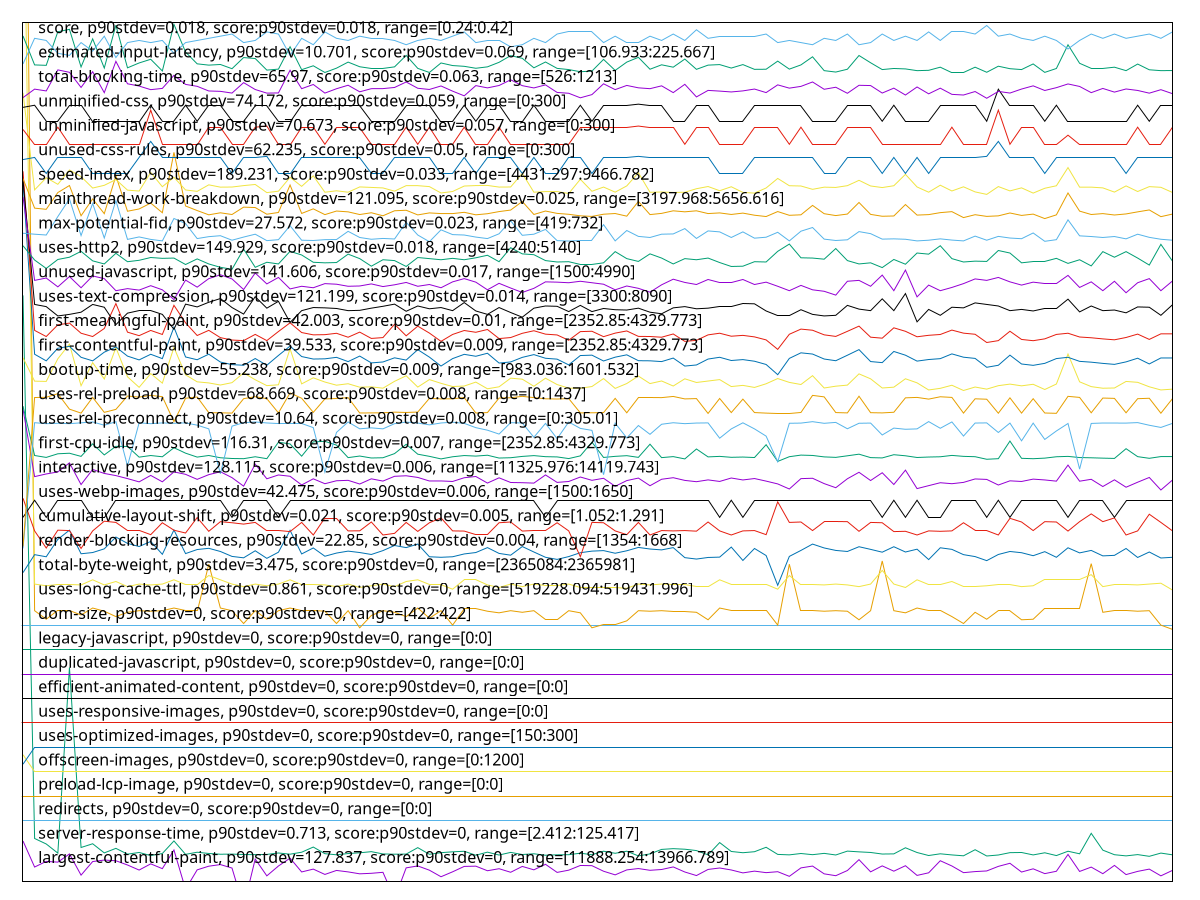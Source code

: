 reset

$largestContentfulPaintP90Stdev127837ScoreP90Stdev0Range1188825413966789 <<EOF
0 1.6597605910461617
1 0.5923844834145306
2 0.8233848081651622
3 0.793697403850615
4 1.1293375801438152
5 0.2609439823706836
6 0.8170469747158471
7 0.8788145460450032
8 0.8495869886337353
9 0.6761571579679959
10 0.46897924101138244
11 0.722374369751801
12 0.526362678728848
13 1.2901203219670663
14 -0.319943329157951
15 0.47735131245651274
16 0.6270392734864352
17 0.693342961725822
18 0.5506540264439899
19 -1.0402610280677216
20 0.9199604518673183
21 0.23126177406634696
22 0.6354139429366832
23 0.95578824124334
24 0.3914287886801304
25 0.5078843674321512
26 0.2898792642078405
27 0.4533587353282371
28 0.3934422426351283
29 0.3148201131987918
30 0.3359613797262888
31 0.37639283414522495
32 -0.7052904875898722
33 0.559032592901886
34 0.6373169816747932
35 0.46349095523081374
36 0.19511702806774167
37 0.3972743001623904
38 0.6182943883089749
39 0.6281590136859379
40 0.440758410577601
41 0.5239919990721482
42 0.3782114377174821
43 0.6177280231964808
44 0.4781372090002378
45 0.7040662277893865
46 0.3731128527023948
47 0.46436778195313977
48 0.6569682922755824
49 0.6483390183252205
50 0.42098109672930306
51 0.27212839434006497
52 0.4754359331941629
53 0.5314287886801203
54 0.45886131013686793
55 0.4915169352818509
56 0.5969024142890298
57 0.38948028485270925
58 0.2435048731152918
59 0.49417729250755116
60 0.5535443071213244
61 0.4723306675945409
62 0.3527185126420811
63 0.42490538343772144
64 0.36291568267223795
65 0.4014350053352018
66 0.21132208489910553
67 0.5577387863604777
68 0.6324587121317684
69 0.3135211106471907
70 0.23791916214335984
71 0.44962410299235245
72 0.895117028067741
73 0.3955206467177099
74 0.6403176775690191
75 0.42328682625841196
76 0.6464229895615965
77 0.2496842282533116
78 0.35619334446765905
79 0.8509327552772064
80 0.6360751352354512
81 0.3623636065878024
82 0.40610751751334107
83 0.4323148939921211
84 0.6196960120621782
85 0.7462188605891917
86 0.3878331496172578
87 0.5193805400139269
88 0.32287003201114217
89 0.4192118552540052
90 1.1083664829505935
91 0.411795849686861
92 0.5901086309440942
93 0.32038633913246173
94 0.659575390396661
95 0.28357910183252955
96 0.41438865877987396
97 0.507936327534221
98 0.23174890002320936
99 0.4559138733472565
EOF

$serverResponseTimeP90Stdev0713ScoreP90Stdev0Range2412125417 <<EOF
0 24.011192954363484
1 1.7621403789698424
2 1.5374005871363758
3 1.1622738190552442
4 8.768305310915396
5 1.3933653589538295
6 1.546367760875367
7 1.1716146250333601
8 1.3578702962369895
9 1.1200533760341607
10 1.18936215639178
11 1.06195356285028
12 1.1469548972511343
13 1.6623805711235653
14 1.1116466506538565
15 1.1990765946090205
16 1.1480757939685082
17 1.116690685882039
18 1.1236028823058446
19 1.1047344542300508
20 1.0995036028823058
21 1.1099653055777956
22 1.1684387510008007
23 1.1189324793167867
24 1.1998238590872699
25 1.4114865225513744
26 1.139669068588204
27 1.094272751534561
28 1.1450867360555113
29 1.1755377635441686
30 1.2226154256738724
31 1.129020549773152
32 1.1181852148385376
33 1.1230424339471576
34 1.3873872431278356
35 1.1142620763277287
36 1.1805817987723513
37 1.2160768614891913
38 1.2384947958366692
39 1.0763384040565787
40 1.2026261008807047
41 1.0839978649586337
42 1.192351214304777
43 1.1056685348278625
44 1.1355591139578327
45 1.075964771817454
46 1.0935254870563118
47 1.097822257806245
48 1.1602188417400587
49 1.0976354416866827
50 1.2412970376301042
51 1.1559220709901254
52 1.2420443021083534
53 1.048129170002669
54 1.1310755270883373
55 1.3149025887376569
56 1.3455404323458766
57 1.322562049639712
58 1.2670776621297037
59 1.0918441419802507
60 1.5945663197224447
61 1.2299012543368026
62 1.1792740859354152
63 1.2200000000000002
64 1.4023325326928209
65 1.1103389378169202
66 1.091283693621564
67 1.1469548972511343
68 1.0987563384040566
69 1.1523725647184415
70 1.0864264745129437
71 1.2450333600213503
72 1.2147691486522552
73 1.1895489725113424
74 1.1252842273819055
75 1.1318227915665866
76 1.381782759540966
77 1.187493995196157
78 1.0645689885241527
79 1.1348118494795836
80 1.0886682679476916
81 1.0527995729917268
82 1.3021990926074194
83 1.0451401120896717
84 1.0854923939151322
85 1.1817026954897252
86 1.1884280757939685
87 1.0888550840672537
88 1.1766586602615425
89 1.0621403789698425
90 1.2396156925540434
91 1.134998665599146
92 1.9734294101948222
93 1.2846383773685615
94 1.0976354416866827
95 1.0496236989591674
96 1.1023058446757408
97 1.0318761676007473
98 1.1641419802508672
99 1.0927782225780627
EOF

$redirectsP90Stdev0ScoreP90Stdev0Range00 <<EOF
0 2.5
1 2.5
2 2.5
3 2.5
4 2.5
5 2.5
6 2.5
7 2.5
8 2.5
9 2.5
10 2.5
11 2.5
12 2.5
13 2.5
14 2.5
15 2.5
16 2.5
17 2.5
18 2.5
19 2.5
20 2.5
21 2.5
22 2.5
23 2.5
24 2.5
25 2.5
26 2.5
27 2.5
28 2.5
29 2.5
30 2.5
31 2.5
32 2.5
33 2.5
34 2.5
35 2.5
36 2.5
37 2.5
38 2.5
39 2.5
40 2.5
41 2.5
42 2.5
43 2.5
44 2.5
45 2.5
46 2.5
47 2.5
48 2.5
49 2.5
50 2.5
51 2.5
52 2.5
53 2.5
54 2.5
55 2.5
56 2.5
57 2.5
58 2.5
59 2.5
60 2.5
61 2.5
62 2.5
63 2.5
64 2.5
65 2.5
66 2.5
67 2.5
68 2.5
69 2.5
70 2.5
71 2.5
72 2.5
73 2.5
74 2.5
75 2.5
76 2.5
77 2.5
78 2.5
79 2.5
80 2.5
81 2.5
82 2.5
83 2.5
84 2.5
85 2.5
86 2.5
87 2.5
88 2.5
89 2.5
90 2.5
91 2.5
92 2.5
93 2.5
94 2.5
95 2.5
96 2.5
97 2.5
98 2.5
99 2.5
EOF

$preloadLcpImageP90Stdev0ScoreP90Stdev0Range00 <<EOF
0 3.5
1 3.5
2 3.5
3 3.5
4 3.5
5 3.5
6 3.5
7 3.5
8 3.5
9 3.5
10 3.5
11 3.5
12 3.5
13 3.5
14 3.5
15 3.5
16 3.5
17 3.5
18 3.5
19 3.5
20 3.5
21 3.5
22 3.5
23 3.5
24 3.5
25 3.5
26 3.5
27 3.5
28 3.5
29 3.5
30 3.5
31 3.5
32 3.5
33 3.5
34 3.5
35 3.5
36 3.5
37 3.5
38 3.5
39 3.5
40 3.5
41 3.5
42 3.5
43 3.5
44 3.5
45 3.5
46 3.5
47 3.5
48 3.5
49 3.5
50 3.5
51 3.5
52 3.5
53 3.5
54 3.5
55 3.5
56 3.5
57 3.5
58 3.5
59 3.5
60 3.5
61 3.5
62 3.5
63 3.5
64 3.5
65 3.5
66 3.5
67 3.5
68 3.5
69 3.5
70 3.5
71 3.5
72 3.5
73 3.5
74 3.5
75 3.5
76 3.5
77 3.5
78 3.5
79 3.5
80 3.5
81 3.5
82 3.5
83 3.5
84 3.5
85 3.5
86 3.5
87 3.5
88 3.5
89 3.5
90 3.5
91 3.5
92 3.5
93 3.5
94 3.5
95 3.5
96 3.5
97 3.5
98 3.5
99 3.5
EOF

$offscreenImagesP90Stdev0ScoreP90Stdev0Range01200 <<EOF
0 5.1930000000000005
1 4.493
2 4.493
3 4.493
4 4.493
5 4.493
6 4.493
7 4.493
8 4.493
9 4.493
10 4.493
11 4.493
12 4.493
13 4.493
14 4.493
15 4.493
16 4.493
17 4.493
18 4.493
19 4.493
20 4.493
21 4.493
22 4.493
23 4.493
24 4.493
25 4.493
26 4.493
27 4.493
28 4.493
29 4.493
30 4.493
31 4.493
32 4.493
33 4.493
34 4.493
35 4.493
36 4.493
37 4.493
38 4.493
39 4.493
40 4.493
41 4.493
42 4.493
43 4.493
44 4.493
45 4.493
46 4.493
47 4.493
48 4.493
49 4.493
50 4.493
51 4.493
52 4.493
53 4.493
54 4.493
55 4.493
56 4.493
57 4.493
58 4.493
59 4.493
60 4.493
61 4.493
62 4.493
63 4.493
64 4.493
65 4.493
66 4.493
67 4.493
68 4.493
69 4.493
70 4.493
71 4.493
72 4.493
73 4.493
74 4.493
75 4.493
76 4.493
77 4.493
78 4.493
79 4.493
80 4.493
81 4.493
82 4.493
83 4.493
84 4.493
85 4.493
86 4.493
87 4.493
88 4.493
89 4.493
90 4.493
91 4.493
92 4.493
93 4.493
94 4.493
95 4.493
96 4.493
97 4.493
98 4.493
99 4.493
EOF

$usesOptimizedImagesP90Stdev0ScoreP90Stdev0Range150300 <<EOF
0 4.807
1 5.507000000000001
2 5.507000000000001
3 5.507000000000001
4 5.507000000000001
5 5.507000000000001
6 5.507000000000001
7 5.507000000000001
8 5.507000000000001
9 5.507000000000001
10 5.507000000000001
11 5.507000000000001
12 5.507000000000001
13 5.507000000000001
14 5.507000000000001
15 5.507000000000001
16 5.507000000000001
17 5.507000000000001
18 5.507000000000001
19 5.507000000000001
20 5.507000000000001
21 5.507000000000001
22 5.507000000000001
23 5.507000000000001
24 5.507000000000001
25 5.507000000000001
26 5.507000000000001
27 5.507000000000001
28 5.507000000000001
29 5.507000000000001
30 5.507000000000001
31 5.507000000000001
32 5.507000000000001
33 5.507000000000001
34 5.507000000000001
35 5.507000000000001
36 5.507000000000001
37 5.507000000000001
38 5.507000000000001
39 5.507000000000001
40 5.507000000000001
41 5.507000000000001
42 5.507000000000001
43 5.507000000000001
44 5.507000000000001
45 5.507000000000001
46 5.507000000000001
47 5.507000000000001
48 5.507000000000001
49 5.507000000000001
50 5.507000000000001
51 5.507000000000001
52 5.507000000000001
53 5.507000000000001
54 5.507000000000001
55 5.507000000000001
56 5.507000000000001
57 5.507000000000001
58 5.507000000000001
59 5.507000000000001
60 5.507000000000001
61 5.507000000000001
62 5.507000000000001
63 5.507000000000001
64 5.507000000000001
65 5.507000000000001
66 5.507000000000001
67 5.507000000000001
68 5.507000000000001
69 5.507000000000001
70 5.507000000000001
71 5.507000000000001
72 5.507000000000001
73 5.507000000000001
74 5.507000000000001
75 5.507000000000001
76 5.507000000000001
77 5.507000000000001
78 5.507000000000001
79 5.507000000000001
80 5.507000000000001
81 5.507000000000001
82 5.507000000000001
83 5.507000000000001
84 5.507000000000001
85 5.507000000000001
86 5.507000000000001
87 5.507000000000001
88 5.507000000000001
89 5.507000000000001
90 5.507000000000001
91 5.507000000000001
92 5.507000000000001
93 5.507000000000001
94 5.507000000000001
95 5.507000000000001
96 5.507000000000001
97 5.507000000000001
98 5.507000000000001
99 5.507000000000001
EOF

$usesResponsiveImagesP90Stdev0ScoreP90Stdev0Range00 <<EOF
0 6.5
1 6.5
2 6.5
3 6.5
4 6.5
5 6.5
6 6.5
7 6.5
8 6.5
9 6.5
10 6.5
11 6.5
12 6.5
13 6.5
14 6.5
15 6.5
16 6.5
17 6.5
18 6.5
19 6.5
20 6.5
21 6.5
22 6.5
23 6.5
24 6.5
25 6.5
26 6.5
27 6.5
28 6.5
29 6.5
30 6.5
31 6.5
32 6.5
33 6.5
34 6.5
35 6.5
36 6.5
37 6.5
38 6.5
39 6.5
40 6.5
41 6.5
42 6.5
43 6.5
44 6.5
45 6.5
46 6.5
47 6.5
48 6.5
49 6.5
50 6.5
51 6.5
52 6.5
53 6.5
54 6.5
55 6.5
56 6.5
57 6.5
58 6.5
59 6.5
60 6.5
61 6.5
62 6.5
63 6.5
64 6.5
65 6.5
66 6.5
67 6.5
68 6.5
69 6.5
70 6.5
71 6.5
72 6.5
73 6.5
74 6.5
75 6.5
76 6.5
77 6.5
78 6.5
79 6.5
80 6.5
81 6.5
82 6.5
83 6.5
84 6.5
85 6.5
86 6.5
87 6.5
88 6.5
89 6.5
90 6.5
91 6.5
92 6.5
93 6.5
94 6.5
95 6.5
96 6.5
97 6.5
98 6.5
99 6.5
EOF

$efficientAnimatedContentP90Stdev0ScoreP90Stdev0Range00 <<EOF
0 7.5
1 7.5
2 7.5
3 7.5
4 7.5
5 7.5
6 7.5
7 7.5
8 7.5
9 7.5
10 7.5
11 7.5
12 7.5
13 7.5
14 7.5
15 7.5
16 7.5
17 7.5
18 7.5
19 7.5
20 7.5
21 7.5
22 7.5
23 7.5
24 7.5
25 7.5
26 7.5
27 7.5
28 7.5
29 7.5
30 7.5
31 7.5
32 7.5
33 7.5
34 7.5
35 7.5
36 7.5
37 7.5
38 7.5
39 7.5
40 7.5
41 7.5
42 7.5
43 7.5
44 7.5
45 7.5
46 7.5
47 7.5
48 7.5
49 7.5
50 7.5
51 7.5
52 7.5
53 7.5
54 7.5
55 7.5
56 7.5
57 7.5
58 7.5
59 7.5
60 7.5
61 7.5
62 7.5
63 7.5
64 7.5
65 7.5
66 7.5
67 7.5
68 7.5
69 7.5
70 7.5
71 7.5
72 7.5
73 7.5
74 7.5
75 7.5
76 7.5
77 7.5
78 7.5
79 7.5
80 7.5
81 7.5
82 7.5
83 7.5
84 7.5
85 7.5
86 7.5
87 7.5
88 7.5
89 7.5
90 7.5
91 7.5
92 7.5
93 7.5
94 7.5
95 7.5
96 7.5
97 7.5
98 7.5
99 7.5
EOF

$duplicatedJavascriptP90Stdev0ScoreP90Stdev0Range00 <<EOF
0 8.5
1 8.5
2 8.5
3 8.5
4 8.5
5 8.5
6 8.5
7 8.5
8 8.5
9 8.5
10 8.5
11 8.5
12 8.5
13 8.5
14 8.5
15 8.5
16 8.5
17 8.5
18 8.5
19 8.5
20 8.5
21 8.5
22 8.5
23 8.5
24 8.5
25 8.5
26 8.5
27 8.5
28 8.5
29 8.5
30 8.5
31 8.5
32 8.5
33 8.5
34 8.5
35 8.5
36 8.5
37 8.5
38 8.5
39 8.5
40 8.5
41 8.5
42 8.5
43 8.5
44 8.5
45 8.5
46 8.5
47 8.5
48 8.5
49 8.5
50 8.5
51 8.5
52 8.5
53 8.5
54 8.5
55 8.5
56 8.5
57 8.5
58 8.5
59 8.5
60 8.5
61 8.5
62 8.5
63 8.5
64 8.5
65 8.5
66 8.5
67 8.5
68 8.5
69 8.5
70 8.5
71 8.5
72 8.5
73 8.5
74 8.5
75 8.5
76 8.5
77 8.5
78 8.5
79 8.5
80 8.5
81 8.5
82 8.5
83 8.5
84 8.5
85 8.5
86 8.5
87 8.5
88 8.5
89 8.5
90 8.5
91 8.5
92 8.5
93 8.5
94 8.5
95 8.5
96 8.5
97 8.5
98 8.5
99 8.5
EOF

$legacyJavascriptP90Stdev0ScoreP90Stdev0Range00 <<EOF
0 9.5
1 9.5
2 9.5
3 9.5
4 9.5
5 9.5
6 9.5
7 9.5
8 9.5
9 9.5
10 9.5
11 9.5
12 9.5
13 9.5
14 9.5
15 9.5
16 9.5
17 9.5
18 9.5
19 9.5
20 9.5
21 9.5
22 9.5
23 9.5
24 9.5
25 9.5
26 9.5
27 9.5
28 9.5
29 9.5
30 9.5
31 9.5
32 9.5
33 9.5
34 9.5
35 9.5
36 9.5
37 9.5
38 9.5
39 9.5
40 9.5
41 9.5
42 9.5
43 9.5
44 9.5
45 9.5
46 9.5
47 9.5
48 9.5
49 9.5
50 9.5
51 9.5
52 9.5
53 9.5
54 9.5
55 9.5
56 9.5
57 9.5
58 9.5
59 9.5
60 9.5
61 9.5
62 9.5
63 9.5
64 9.5
65 9.5
66 9.5
67 9.5
68 9.5
69 9.5
70 9.5
71 9.5
72 9.5
73 9.5
74 9.5
75 9.5
76 9.5
77 9.5
78 9.5
79 9.5
80 9.5
81 9.5
82 9.5
83 9.5
84 9.5
85 9.5
86 9.5
87 9.5
88 9.5
89 9.5
90 9.5
91 9.5
92 9.5
93 9.5
94 9.5
95 9.5
96 9.5
97 9.5
98 9.5
99 9.5
EOF

$domSizeP90Stdev0ScoreP90Stdev0Range422422 <<EOF
0 10.5
1 10.5
2 10.5
3 10.5
4 10.5
5 10.5
6 10.5
7 10.5
8 10.5
9 10.5
10 10.5
11 10.5
12 10.5
13 10.5
14 10.5
15 10.5
16 10.5
17 10.5
18 10.5
19 10.5
20 10.5
21 10.5
22 10.5
23 10.5
24 10.5
25 10.5
26 10.5
27 10.5
28 10.5
29 10.5
30 10.5
31 10.5
32 10.5
33 10.5
34 10.5
35 10.5
36 10.5
37 10.5
38 10.5
39 10.5
40 10.5
41 10.5
42 10.5
43 10.5
44 10.5
45 10.5
46 10.5
47 10.5
48 10.5
49 10.5
50 10.5
51 10.5
52 10.5
53 10.5
54 10.5
55 10.5
56 10.5
57 10.5
58 10.5
59 10.5
60 10.5
61 10.5
62 10.5
63 10.5
64 10.5
65 10.5
66 10.5
67 10.5
68 10.5
69 10.5
70 10.5
71 10.5
72 10.5
73 10.5
74 10.5
75 10.5
76 10.5
77 10.5
78 10.5
79 10.5
80 10.5
81 10.5
82 10.5
83 10.5
84 10.5
85 10.5
86 10.5
87 10.5
88 10.5
89 10.5
90 10.5
91 10.5
92 10.5
93 10.5
94 10.5
95 10.5
96 10.5
97 10.5
98 10.5
99 10.5
EOF

$usesLongCacheTtlP90Stdev0861ScoreP90Stdev0Range519228094519431996 <<EOF
0 54.96327809448121
1 11.094606082173414
2 10.744361497956561
3 11.094606082173414
4 11.094606082173414
5 10.919483790072263
6 11.203751784472843
7 11.072776941713528
8 10.85350720025599
9 11.029118660793756
10 11.094606082173414
11 11.072776941713528
12 11.094606082173414
13 11.203751784472843
14 11.094606082173414
15 11.094606082173414
16 12.999122154826182
17 11.203751784472843
18 11.094606082173414
19 10.56923920585541
20 11.094606082173414
21 10.744361497956561
22 11.094606082173414
23 11.203751784472843
24 11.094606082173414
25 11.094606082173414
26 11.072776941713528
27 10.56923920585541
28 11.094606082173414
29 10.39411691375426
30 10.897654649597825
31 11.094606082173414
32 11.029118660793756
33 10.85350720025599
34 11.203751784472843
35 10.788019778876333
36 11.094606082173414
37 10.503751784475753
38 11.203751784472843
39 11.203751784472843
40 11.072776941713528
41 11.00728952033387
42 11.094606082173414
43 11.029118660793756
44 11.094606082173414
45 10.744361497956561
46 10.744361497956561
47 11.094606082173414
48 11.00728952033387
49 10.39411691375426
50 10.547410065410077
51 10.547410065410077
52 10.678874076576903
53 11.094606082173414
54 11.072776941713528
55 11.094606082173414
56 11.072776941713528
57 11.072776941713528
58 11.029118660793756
59 10.722532357496675
60 11.203751784472843
61 11.094606082173414
62 11.094606082173414
63 11.094606082173414
64 11.094606082173414
65 10.503751784475753
66 12.999122154826182
67 11.094606082173414
68 11.094606082173414
69 11.072776941713528
70 11.094606082173414
71 11.072776941713528
72 10.722532357496675
73 11.094606082173414
74 13.130096997600049
75 11.094606082173414
76 11.00728952033387
77 11.203751784472843
78 11.094606082173414
79 11.094606082173414
80 10.85350720025599
81 10.56923920585541
82 11.029118660793756
83 10.744361497956561
84 11.094606082173414
85 11.094606082173414
86 10.722532357496675
87 10.744361497956561
88 11.203751784472843
89 11.203751784472843
90 11.203751784472843
91 11.203751784472843
92 13.02095129530062
93 11.029118660793756
94 11.094606082173414
95 11.094606082173414
96 11.072776941713528
97 11.094606082173414
98 10.503262616068241
99 10.328629492374603
EOF

$totalByteWeightP90Stdev3475ScoreP90Stdev0Range23650842365981 <<EOF
0 43.33534999999392
1 12.185349999999744
2 12.115349999992759
3 12.185349999999744
4 12.185349999999744
5 12.150349999996251
6 12.360349999988102
7 12.150349999996251
8 12.29034999999567
9 12.080349999989267
10 12.185349999999744
11 12.150349999996251
12 12.185349999999744
13 12.360349999988102
14 12.185349999999744
15 12.185349999999744
16 12.535349999991013
17 12.360349999988102
18 12.185349999999744
19 12.080349999989267
20 12.185349999999744
21 12.115349999992759
22 12.185349999999744
23 12.360349999988102
24 12.185349999999744
25 12.185349999999744
26 12.150349999996251
27 12.080349999989267
28 12.185349999999744
29 12.045350000000326
30 12.115349999992759
31 12.185349999999744
32 12.080349999989267
33 12.29034999999567
34 12.360349999988102
35 12.185349999999744
36 12.185349999999744
37 11.975349999993341
38 12.360349999988102
39 12.360349999988102
40 12.150349999996251
41 12.045350000000326
42 12.185349999999744
43 12.080349999989267
44 12.185349999999744
45 12.115349999992759
46 12.115349999992759
47 12.185349999999744
48 12.045350000000326
49 12.045350000000326
50 12.045350000000326
51 12.045350000000326
52 12.010349999996834
53 12.185349999999744
54 12.150349999996251
55 12.185349999999744
56 12.150349999996251
57 12.150349999996251
58 12.080349999989267
59 12.080349999989267
60 12.360349999988102
61 12.185349999999744
62 12.185349999999744
63 12.185349999999744
64 12.185349999999744
65 11.975349999993341
66 12.535349999991013
67 12.185349999999744
68 12.185349999999744
69 12.150349999996251
70 12.185349999999744
71 12.150349999996251
72 12.080349999989267
73 12.185349999999744
74 12.745349999997416
75 12.185349999999744
76 12.045350000000326
77 12.360349999988102
78 12.185349999999744
79 12.185349999999744
80 12.29034999999567
81 12.080349999989267
82 12.080349999989267
83 12.115349999992759
84 12.185349999999744
85 12.185349999999744
86 12.080349999989267
87 12.115349999992759
88 12.360349999988102
89 12.360349999988102
90 12.360349999988102
91 12.360349999988102
92 12.570349999994505
93 12.080349999989267
94 12.185349999999744
95 12.185349999999744
96 12.150349999996251
97 12.185349999999744
98 12.220349999988684
99 11.940349999989849
EOF

$renderBlockingResourcesP90Stdev2285ScoreP90Stdev0004Range13541668 <<EOF
0 12.654371134020618
1 13.390453608247423
2 13.303855670103092
3 14.018288659793814
4 14.393546391752578
5 13.426536082474227
6 13.477051546391753
7 13.62859793814433
8 14.112103092783505
9 13.852309278350516
10 13.72241237113402
11 13.931690721649485
12 13.404886597938145
13 14.400762886597938
14 13.433752577319588
15 13.599731958762886
16 13.650247422680412
17 13.520350515463917
18 13.318288659793813
19 13.260556701030927
20 13.54921649484536
21 13.238907216494844
22 13.491484536082474
23 14.386329896907217
24 13.419319587628866
25 13.664680412371133
26 13.325505154639176
27 13.45540206185567
28 13.534783505154639
29 13.477051546391753
30 13.397670103092784
31 13.556432989690721
32 13.765711340206185
33 13.679113402061855
34 13.823443298969071
35 13.303855670103092
36 13.28220618556701
37 13.303855670103092
38 13.419319587628866
39 13.477051546391753
40 13.679113402061855
41 13.440969072164949
42 13.36880412371134
43 13.72241237113402
44 13.498701030927835
45 13.28220618556701
46 13.19560824742268
47 13.311072164948452
48 13.469835051546392
49 13.534783505154639
50 13.556432989690721
51 13.44818556701031
52 13.54921649484536
53 13.686329896907216
54 13.621381443298969
55 13.585298969072165
56 13.679113402061855
57 13.267773195876288
58 13.210041237113401
59 13.274989690721648
60 13.28942268041237
61 13.700762886597937
62 13.152309278350515
63 13.643030927835051
64 13.354371134020619
65 12.134783505154639
66 13.318288659793813
67 13.563649484536082
68 13.823443298969071
69 13.664680412371133
70 13.563649484536082
71 13.520350515463917
72 13.715195876288659
73 13.606948453608247
74 13.491484536082474
75 13.715195876288659
76 13.498701030927835
77 13.614164948453608
78 13.188391752577319
79 13.671896907216494
80 13.606948453608247
81 13.390453608247423
82 13.311072164948452
83 13.145092783505154
84 13.397670103092784
85 13.520350515463917
86 13.469835051546392
87 13.347154639175258
88 13.513134020618557
89 13.28220618556701
90 13.671896907216494
91 13.462618556701031
92 13.563649484536082
93 13.339938144329897
94 13.36158762886598
95 13.643030927835051
96 13.274989690721648
97 13.498701030927835
98 13.253340206185566
99 13.28220618556701
EOF

$cumulativeLayoutShiftP90Stdev0021ScoreP90Stdev0005Range10521291 <<EOF
0 15.70025487115336
1 14.363493587957192
2 13.66190359464699
3 14.393289626975815
4 14.377117434745312
5 13.644312387838955
6 14.363493587957192
7 14.760534520172449
8 14.711088995334638
9 14.363493587957192
10 14.363493587957192
11 14.209514715265563
12 14.697465148546517
13 14.391549891144956
14 14.277021417215712
15 14.90951471526556
16 14.346949251530477
17 14.74191199578581
18 14.697465148546517
19 14.641815978256211
20 14.711088995334636
21 14.363493587957192
22 14.363493587957192
23 14.33535918043195
24 14.711088995334636
25 14.195890868477441
26 14.865067868026268
27 14.865067868026268
28 14.363493587957192
29 14.366335973258312
30 14.72828814899769
31 14.195890868477441
32 14.2624419408867
33 14.711088995334636
34 14.3423252705575
35 14.697465148546517
36 14.89589086847744
37 14.363493587957192
38 14.355949117345622
39 14.195890868477441
40 14.195890868477441
41 14.697465148546517
42 14.72828814899769
43 14.356904746886514
44 14.363493587957192
45 14.363493587957192
46 14.697465148546517
47 14.363493587957192
48 13.305817343927446
49 14.711088995334636
50 14.697465148546517
51 14.363493587957192
52 14.209514715265563
53 14.711088995334636
54 14.195890868477441
55 14.377117434745312
56 14.363493587957192
57 14.377117434745312
58 14.352712126470191
59 14.72828814899769
60 14.363493587957192
61 14.195890868477441
62 14.363493587957192
63 14.377117434745312
64 14.209514715265563
65 15.553504529370917
66 14.711088995334636
67 14.72828814899769
68 14.377117434745312
69 14.72828814899769
70 14.72828814899769
71 14.74191199578581
72 14.346949251530477
73 14.710696942189655
74 14.697465148546517
75 14.33535918043195
76 14.346949251530477
77 14.195890868477441
78 14.363493587957192
79 14.346557198385495
80 14.363493587957192
81 14.697465148546517
82 14.363493587957192
83 14.363493587957192
84 14.195890868477441
85 14.878691714814387
86 14.72828814899769
87 14.377117434745312
88 14.74191199578581
89 14.72828814899769
90 14.355949117345622
91 14.74191199578581
92 15.060063497294902
93 14.74191199578581
94 14.89589086847744
95 14.195890868477441
96 14.363493587957192
97 15.046439650506784
98 14.711088995334636
99 14.363493587957192
EOF

$usesWebpImagesP90Stdev42475ScoreP90Stdev0006Range15001650 <<EOF
0 14.919
1 15.619
2 14.919
3 15.619
4 15.619
5 15.619
6 14.919
7 14.919
8 15.619
9 15.619
10 15.619
11 15.619
12 15.619
13 15.619
14 15.619
15 15.619
16 15.619
17 15.619
18 14.919
19 15.619
20 15.619
21 15.619
22 14.919
23 15.619
24 15.619
25 15.619
26 15.619
27 15.619
28 15.619
29 15.619
30 15.619
31 15.619
32 15.619
33 15.619
34 15.619
35 15.619
36 15.619
37 15.619
38 15.619
39 15.619
40 15.619
41 15.619
42 15.619
43 15.619
44 15.619
45 14.919
46 15.619
47 15.619
48 15.619
49 15.619
50 15.619
51 15.619
52 15.619
53 15.619
54 15.619
55 15.619
56 15.619
57 15.619
58 15.619
59 15.619
60 14.919
61 15.619
62 14.919
63 15.619
64 15.619
65 15.619
66 15.619
67 15.619
68 15.619
69 15.619
70 15.619
71 15.619
72 15.619
73 15.619
74 14.919
75 15.619
76 14.919
77 15.619
78 14.919
79 14.919
80 15.619
81 15.619
82 15.619
83 14.919
84 15.619
85 14.919
86 15.619
87 15.619
88 15.619
89 15.619
90 14.919
91 15.619
92 15.619
93 15.619
94 14.919
95 15.619
96 15.619
97 15.619
98 15.619
99 15.619
EOF

$interactiveP90Stdev128115ScoreP90Stdev0006Range1132597614119743 <<EOF
0 19.35599550675557
1 16.58774855892264
2 16.69603871787784
3 16.778842030956667
4 17.151956420022962
5 16.26197349757404
6 16.881224493481874
7 16.71729645322837
8 16.628854919674463
9 16.505870604904835
10 16.3719802302332
11 16.636936824084266
12 16.374790140300476
13 16.781235855904136
14 16.680743879978905
15 16.475064873495537
16 16.668105813829257
17 16.786485294990527
18 16.5453897878958
19 16.19710398736227
20 17.09650076145188
21 16.49830984562369
22 16.655587646672764
23 16.60164971941601
24 16.245851237910465
25 16.49729960757246
26 16.296430806240167
27 16.41769736018709
28 16.43491592401083
29 16.284265213350675
30 16.496742848881482
31 16.404349990587846
32 16.600483375249933
33 16.622176189620173
34 16.55396553370315
35 16.408072201409958
36 16.409991772419158
37 16.388871742842944
38 16.541783321151232
39 16.592453704064866
40 16.32282461083704
41 16.53784089980209
42 16.346776512177293
43 16.338545030805726
44 16.321432120550213
45 16.656104043326447
46 16.35011706432318
47 16.387840136654326
48 16.570924712081307
49 16.435448346767565
50 16.519629904708278
51 16.191274640769386
52 16.424598675005896
53 16.527970007444928
54 16.214647228162526
55 16.47918595621567
56 16.542870721920828
57 16.4323131661644
58 16.37906376777922
59 16.453485428965358
60 16.389646931382842
61 16.530485512063674
62 16.45062328567334
63 16.50841460037343
64 16.40343531559552
65 16.28836136657718
66 16.080060608347473
67 16.505072861108804
68 16.520038273556256
69 16.300728769653173
70 16.132590612773733
71 16.49982935761613
72 16.764891605035423
73 16.426994874190854
74 16.746145812947393
75 16.264168480131868
76 16.852930705335083
77 16.096468963628375
78 16.21718469447803
79 16.337118707634698
80 16.297007745949806
81 16.35074386302006
82 16.491942140680358
83 16.472936369587373
84 16.242815775281812
85 16.414604915858725
86 16.38856071773199
87 16.48483782855631
88 16.45100257011208
89 16.401629114426374
90 17.059504799351494
91 16.399767118676262
92 16.47736076114662
93 16.18135507654372
94 16.455819304416245
95 16.15293070533508
96 16.358151483983224
97 16.552669200034597
98 16.0394629279775
99 16.447776574925005
EOF

$firstCpuIdleP90Stdev11631ScoreP90Stdev0007Range2352854329773 <<EOF
0 19.475701030295145
1 17.452310114665444
2 17.37415276451484
3 17.522755348476405
4 17.545352124293313
5 17.416172457218323
6 17.9310902569969
7 17.476539357176346
8 17.82781182200467
9 17.82164968983133
10 17.385293060911874
11 17.451727581813586
12 17.400475001166047
13 17.77131129053243
14 17.54831347615576
15 17.387260612874638
16 17.452881191610675
17 17.36008433838457
18 17.329574395066757
19 17.322168151433992
20 17.401506032762256
21 17.32240013354314
22 17.99803857531072
23 17.92645519717661
24 17.424919041926163
25 18.011821176570706
26 18.03191254560883
27 17.878191462567415
28 17.36530823180536
29 17.43042646903591
30 17.35010051576128
31 17.36079746857195
32 17.530122069231318
33 17.910956501104266
34 17.506104188197632
35 17.418208744620838
36 17.312837315488302
37 17.400689799415257
38 17.45086667043075
39 17.42825385634457
40 17.463745973453392
41 17.348296210467915
42 17.36127861665018
43 17.415201569131895
44 17.44785949494181
45 17.404530392111134
46 17.394297403518763
47 17.326618771157626
48 17.43675012949266
49 17.999145215890653
50 17.372594188418567
51 17.417538574083302
52 17.44526530488668
53 17.3760395523359
54 17.9148549461286
55 17.36548007040473
56 17.40682959257068
57 17.312708436538777
58 17.718760755664334
59 17.395337027044942
60 17.41625837651801
61 17.378213310617905
62 17.388901671498605
63 17.369722765423127
64 17.894809400716976
65 17.210956501104267
66 17.4030439882266
67 17.468728147244406
68 17.454320626278047
69 17.39571507196355
70 17.3757130589971
71 17.440315780429547
72 17.506628295925708
73 17.365858115323338
74 17.35329671370953
75 17.484899305035608
76 17.44083129622765
77 17.37114215225391
78 17.389821008005224
79 17.400174283617154
80 17.456219442801068
81 17.41722926460444
82 17.403026804366664
83 17.298265402261887
84 17.32206504827437
85 18.04361017186315
86 17.3370699947712
87 17.321300366507185
88 17.344632611529388
89 17.40105066047393
90 17.41609512984861
91 17.36819683866074
92 17.358606526430005
93 17.344309554962575
94 17.332615938275577
95 17.731206452621233
96 17.405217746508608
97 17.33770236081687
98 17.40844831217673
99 17.40810921734064
EOF

$usesRelPreconnectP90Stdev1064ScoreP90Stdev0008Range030501 <<EOF
0 13.64850043409116
1 18.79586373831429
2 18.75649810294631
3 18.771924255906253
4 18.756872689442027
5 18.791470860319073
6 18.82753332386119
7 18.692682185472425
8 18.835672066813565
9 17.024631492752647
10 18.790210887560754
11 18.75649810294631
12 18.78728230223061
13 18.772094522495216
14 18.78915523470919
15 18.695168077634733
16 18.544226746865117
17 16.703491680302232
18 18.655036242222657
19 18.79572752504312
20 18.825864711289363
21 18.78568179629437
22 18.762048793746466
23 18.762423380242183
24 18.76402388620684
25 18.595102403740285
26 16.77100238237906
27 18.399091506113347
28 18.825592284747025
29 18.54621886517249
30 18.584648034796437
31 18.544499172944676
32 18.75649810294631
33 18.821403726658563
34 18.782446731104095
35 18.708159418059942
36 18.784898569985145
37 18.817010848663347
38 18.769063777211695
39 18.59299109731051
40 18.489724411653185
41 18.330201644154435
42 18.797702617475075
43 18.784489930171638
44 18.19989662316322
45 18.768348657538056
46 18.141801664016192
47 18.824536631895462
48 18.56283688393447
49 18.481960255192465
50 16.665743576892055
51 18.77819006638005
52 18.172824235964832
53 18.68091676443497
54 18.32029212889201
55 18.732694833776968
56 18.79443349896701
57 18.75694079607761
58 18.781731611430455
59 18.78830390176438
60 18.16148448099383
61 18.542030307729487
62 18.791777340179202
63 18.542830560543347
64 18.246430482101047
65 17.196055894836064
66 18.772707482215477
67 18.780165158812004
68 18.838668758779292
69 18.77148156277495
70 18.80842941257967
71 18.548006665188783
72 18.773082068711194
73 18.780795144955714
74 18.292742994785804
75 18.57528337220056
76 18.527046847982035
77 18.542541107009235
78 18.84180166401619
79 18.567689482673856
80 18.827363057272226
81 18.248746107836773
82 18.782310517832926
83 18.78799742190425
84 18.395464827269144
85 18.780233265447592
86 18.053586543865055
87 18.779450039138368
88 18.110268290758068
89 18.45754402607553
90 18.763921726225046
91 16.894854299510598
92 18.766611938330644
93 18.783025637506565
94 18.781561344841492
95 18.780165158812004
96 18.800154456356125
97 18.691933012485052
98 18.6021854934798
99 18.768791350669353
EOF

$usesRelPreloadP90Stdev68669ScoreP90Stdev0008Range01437 <<EOF
0 13.7292
1 19.82795
2 19.8367
3 19.98545
4 19.351075
5 19.1892
6 19.832325
7 19.219825
8 19.342325
9 19.8892
10 19.84545
11 19.91545
12 19.862949999999998
13 18.839199999999998
14 19.797325
15 19.849825
16 19.206699999999998
17 19.202325000000002
18 19.1892
19 19.779825
20 19.862949999999998
21 19.779825
22 19.19795
23 20.016075
24 19.797325
25 19.219825
26 19.771075
27 19.788575
28 19.823574999999998
29 19.193575
30 19.19795
31 19.202325000000002
32 19.228575
33 19.21545
34 19.23295
35 19.79295
36 19.771075
37 19.77545
38 19.82795
39 19.193575
40 19.211075
41 19.806075
42 19.8192
43 19.876075
44 19.823574999999998
45 19.77545
46 19.7667
47 19.7842
48 19.19795
49 19.202325000000002
50 19.211075
51 19.79295
52 19.202325000000002
53 19.8367
54 19.8367
55 19.823574999999998
56 19.8717
57 19.771075
58 19.7842
59 19.176075
60 19.788575
61 19.211075
62 19.762325
63 19.211075
64 19.1892
65 19.18045
66 19.18045
67 19.21545
68 19.91545
69 19.8542
70 19.211075
71 19.19795
72 19.88045
73 19.206699999999998
74 19.19795
75 19.2242
76 19.814825
77 19.832325
78 19.762325
79 19.858575000000002
80 19.832325
81 19.1892
82 19.77545
83 19.75795
84 19.184825
85 19.814825
86 19.1892
87 19.779825
88 19.193575
89 19.18045
90 19.876075
91 19.832325
92 19.202325000000002
93 19.806075
94 19.79295
95 19.202325000000002
96 19.779825
97 19.797325
98 19.184825
99 19.7842
EOF

$bootupTimeP90Stdev55238ScoreP90Stdev0009Range9830361601532 <<EOF
0 21.457069588579255
1 20.498427645788336
2 20.487942826037333
3 21.41568343605682
4 22.01586254367943
5 20.31053672584242
6 21.255547173787072
7 20.587407259126586
8 21.871250697992934
9 20.67655895625911
10 20.245501343307172
11 20.80843660116947
12 20.416577218212787
13 21.88128072485908
14 20.757930007550616
15 20.470476320918717
16 20.425660784210436
17 20.339950762963355
18 20.436747897241393
19 20.83684271892395
20 20.55580529947848
21 20.314900279197175
22 20.349243287854048
23 21.824124321761573
24 20.386646929709038
25 20.634828636148132
26 20.46210567349734
27 20.333128869690427
28 20.392436320216333
29 20.250872816028377
30 20.265118895854187
31 20.2095481220039
32 20.491433668721136
33 20.718104900876224
34 20.25538386977822
35 20.562184691566138
36 20.40977990833904
37 20.278135805720908
38 20.297900858663017
39 20.459721083776714
40 20.185849725192718
41 20.266643066603454
42 20.62102505750759
43 20.579233278898663
44 20.288460833377233
45 20.618849426680008
46 20.35884310523451
47 20.21070354176544
48 20.208073118052997
49 20.278160389120092
50 20.604836889146426
51 20.201497058771885
52 20.400770092538938
53 20.707042371244448
54 20.399319671987218
55 20.505704331946127
56 20.29866294403765
57 20.59475769548192
58 20.443692707510227
59 20.503135366731637
60 20.562147816467366
61 20.276685385169188
62 20.325028639660047
63 20.240965706158143
64 20.39076464907198
65 20.605021264640293
66 20.447675218177668
67 20.36088352736659
68 20.72293553881543
69 20.21772210223182
70 20.292209801752445
71 20.33600512739469
72 20.79693157035242
73 20.593958735008517
74 20.218238353614638
75 20.251856151995646
76 20.59597457374142
77 20.42916391859383
78 20.13684271892395
79 20.204115190784737
80 20.331014697360796
81 20.115270786141988
82 20.257891376494758
83 20.171480728371
84 20.312712356670005
85 20.377477321814258
86 20.306419006479484
87 20.37024980245483
88 20.15606693708406
89 20.38053795501238
90 21.608429577341127
91 20.471029447400305
92 20.27428850374897
93 20.208454160740313
94 20.21779585242937
95 20.486443238687247
96 20.45028105849093
97 20.26762640257072
98 20.137604804298586
99 20.171443853272226
EOF

$firstContentfulPaintP90Stdev39533ScoreP90Stdev0009Range2352854329773 <<EOF
0 28.632277201063392
1 21.601556853044457
2 21.329981811461312
3 21.84633443653062
4 21.92485194410088
5 21.475988550063263
6 21.330417688119304
7 21.68574672808177
8 21.897714143955874
9 21.52426338266445
10 21.368691241239105
11 21.599532713495684
12 21.421444258682705
13 22.709997165237915
14 21.489313637849904
15 21.375527936765188
16 21.603541186505737
17 21.28109794572156
18 21.17508438321889
19 21.149349747657844
20 21.42502680655663
21 21.150155820929474
22 21.55155045563754
23 21.935408518502726
24 21.506380497860423
25 21.40445701084716
26 21.413025271178974
27 21.473749457642057
28 21.299249521616126
29 21.525517274420324
30 21.24640694047568
31 21.283575874667697
32 21.453967822464847
33 21.361914254844258
34 21.788476288366674
35 21.483064082114275
36 21.116927689398786
37 21.422190622823102
38 21.596541286020955
39 21.51796804992821
40 21.64129327987945
41 21.24013748169631
42 21.285247730342192
43 21.47261498414865
44 21.586092188055332
45 21.435535613653492
46 21.399978826004748
47 21.16481441264696
48 21.547490234713756
49 21.563432572752735
50 21.324566193258555
51 21.48073542599622
52 21.57707809954365
53 21.3365378740706
54 21.331438714263374
55 21.299846612928448
56 21.44352469541235
57 21.116479870914546
58 21.161410992166733
59 21.40359122844429
60 21.476287095719428
61 21.344091079171463
62 21.381230158797855
63 21.314588797429664
64 21.181622533088813
65 20.762920211540923
66 21.43037077380191
67 21.658604947328016
68 21.608542821398615
69 21.4049048293314
70 21.335403400577192
71 21.55987987944442
72 21.790297416869254
73 21.301160213815557
74 21.257512838884864
75 21.71479522042621
76 21.561671153381383
77 21.31952077166944
78 21.384424597318777
79 21.42039934888614
80 21.61514068039977
81 21.479660661634043
82 21.430311064670676
83 21.06629434611393
84 21.148991492870444
85 21.56385053667136
86 21.201129506262355
87 21.146334436530616
88 21.227407494917614
89 21.423444514578982
90 21.47571985897272
91 21.309286626576252
92 21.275962960435592
93 21.226284963250453
94 21.185652899446982
95 21.287815222985174
96 21.437923978902774
97 21.203326802291695
98 21.44914929557442
99 21.447971035384768
EOF

$firstMeaningfulPaintP90Stdev42003ScoreP90Stdev001Range2352854329773 <<EOF
0 29.09641471130198
1 22.577901025726195
2 22.326110947669775
3 22.804845911725863
4 22.87764321019874
5 22.461480707331923
6 22.326515069554834
7 22.655957444621066
8 23.677333989734834
9 22.50623859008122
10 22.362000292612713
11 22.576024350122978
12 22.41091011253727
13 23.605588515346355
14 22.887183439174784
15 22.36833891670028
16 22.579740795221184
17 22.280788401464648
18 22.182498208735677
19 22.15863840976852
20 22.414231662277476
21 22.15938575846007
22 22.531537727269132
23 22.887430710099885
24 22.48965852096135
25 22.395160430852457
26 22.403104470647783
27 22.459404738744297
28 22.29761758681503
29 22.507401132490294
30 22.24862472814697
31 22.283085806701628
32 22.828578384619643
33 22.35571702768749
34 22.751202883421513
35 22.46804076806884
36 22.128578384619644
37 22.411602102066475
38 22.573250856089903
39 22.500401889065515
40 22.614742548261333
41 22.242812016101606
42 22.28463586324705
43 22.458352914659898
44 22.563563002680965
45 22.423974874848753
46 22.391008493677194
47 22.172976432813748
48 22.52777330423023
49 22.542554200574155
50 22.321089871645825
51 22.4658817607377
52 22.555205614473522
53 22.332189383694356
54 22.327461711230793
55 22.298171178438395
56 22.43138193076942
57 22.128163190902118
58 22.169820960560553
59 22.39435772299857
60 22.46175750314361
61 22.339192317729957
62 22.37362571670344
63 22.31183935561935
64 22.188560037011555
65 21.800361292346466
66 22.41918630730662
67 22.630793014728177
68 22.584378047719596
69 22.39557562456998
70 22.331137559609957
71 22.53926033041511
72 22.75289133787279
73 22.29938908000981
74 22.258921532341617
75 22.682889677097915
76 22.540921105285218
77 22.316412022428366
78 22.37658743188846
79 22.40994132719637
80 22.590495235157814
81 22.46488529581564
82 22.419130948144282
83 22.081633814958046
84 22.158306254794496
85 22.542941714710516
86 22.206645875346986
87 22.155842772070514
88 22.231009442691402
89 22.412764644475555
90 22.461231591101413
91 22.306923462003844
92 22.27602751350368
93 22.229968690439474
94 22.19229678046929
95 22.28701630722754
96 22.42618924134222
97 22.208683092520978
98 22.43659676386154
99 22.435504343058092
EOF

$usesTextCompressionP90Stdev121199ScoreP90Stdev0014Range33008090 <<EOF
0 28.71932727272727
1 23.641145454545455
2 23.552054545454546
3 23.170236363636363
4 23.233872727272725
5 23.322963636363635
6 23.641145454545455
7 23.526600000000002
8 22.813872727272727
9 23.28478181818182
10 23.412054545454545
11 23.412054545454545
12 23.233872727272725
13 22.622963636363636
14 23.653872727272727
15 23.539327272727274
16 23.730236363636365
17 23.882963636363634
18 23.513872727272727
19 23.2466
20 23.959327272727272
21 23.488418181818183
22 23.76841818181818
23 22.902963636363637
24 23.3866
25 23.513872727272727
26 23.501145454545455
27 23.475690909090908
28 23.3866
29 23.399327272727273
30 23.488418181818183
31 23.564781818181817
32 23.653872727272727
33 23.361145454545454
34 23.57750909090909
35 23.462963636363636
36 23.513872727272727
37 23.3866
38 23.71750909090909
39 23.373872727272726
40 23.233872727272725
41 23.513872727272727
42 23.310236363636363
43 23.119327272727272
44 23.488418181818183
45 23.57750909090909
46 23.564781818181817
47 23.348418181818182
48 23.602963636363636
49 23.348418181818182
50 23.475690909090908
51 23.424781818181817
52 23.412054545454545
53 23.488418181818183
54 23.322963636363635
55 23.259327272727273
56 23.501145454545455
57 23.552054545454546
58 23.462963636363636
59 23.488418181818183
60 23.552054545454546
61 23.552054545454546
62 23.67932727272727
63 23.6666
64 23.373872727272726
65 23.19569090909091
66 23.19569090909091
67 23.424781818181817
68 23.233872727272725
69 23.170236363636363
70 23.19569090909091
71 23.602963636363636
72 23.450236363636364
73 23.3866
74 23.870236363636362
75 23.3866
76 24.0866
77 22.92841818181818
78 23.43750909090909
79 23.19569090909091
80 23.526600000000002
81 23.501145454545455
82 23.704781818181818
83 23.641145454545455
84 23.57750909090909
85 23.3866
86 23.43750909090909
87 23.373872727272726
88 23.488418181818183
89 23.488418181818183
90 23.85750909090909
91 23.335690909090907
92 23.57750909090909
93 23.3866
94 23.412054545454545
95 23.29750909090909
96 23.539327272727274
97 23.526600000000002
98 23.19569090909091
99 23.628418181818184
EOF

$unusedJavascriptP90Stdev141606ScoreP90Stdev0017Range15004990 <<EOF
0 28.054310344827584
1 24.626724137931035
2 24.723275862068967
3 24.361206896551725
4 24.783620689655173
5 24.325
6 24.807758620689654
7 24.699137931034482
8 24.204310344827586
9 24.288793103448278
10 24.228448275862068
11 24.40948275862069
12 24.24051724137931
13 23.842241379310344
14 24.638793103448275
15 24.349137931034484
16 24.699137931034482
17 24.85603448275862
18 24.68706896551724
19 24.252586206896552
20 24.928448275862067
21 24.481896551724137
22 24.747413793103448
23 24.276724137931033
24 24.385344827586206
25 24.325
26 24.493965517241378
27 24.469827586206897
28 24.385344827586206
29 24.397413793103446
30 24.481896551724137
31 24.373275862068965
32 24.445689655172412
33 24.542241379310344
34 24.385344827586206
35 24.457758620689656
36 24.325
37 24.56637931034483
38 24.699137931034482
39 24.554310344827584
40 24.24051724137931
41 24.506034482758622
42 24.31293103448276
43 24.13189655172414
44 24.300862068965518
45 24.56637931034483
46 24.554310344827584
47 24.530172413793103
48 24.59051724137931
49 24.530172413793103
50 24.469827586206897
51 24.24051724137931
52 24.397413793103446
53 24.300862068965518
54 24.14396551724138
55 24.445689655172412
56 24.675
57 24.542241379310344
58 24.457758620689656
59 24.66293103448276
60 24.542241379310344
61 24.542241379310344
62 24.66293103448276
63 24.457758620689656
64 24.554310344827584
65 24.385344827586206
66 24.204310344827586
67 24.42155172413793
68 24.24051724137931
69 24.180172413793102
70 24.023275862068964
71 24.59051724137931
72 24.626724137931035
73 24.385344827586206
74 24.84396551724138
75 24.204310344827586
76 25.049137931034483
77 23.950862068965517
78 24.43362068965517
79 24.204310344827586
80 24.33706896551724
81 24.493965517241378
82 24.68706896551724
83 24.626724137931035
84 24.747413793103448
85 24.56637931034483
86 24.43362068965517
87 24.554310344827584
88 24.481896551724137
89 24.481896551724137
90 24.83189655172414
91 24.33706896551724
92 24.56637931034483
93 24.204310344827586
94 24.59051724137931
95 24.119827586206895
96 24.530172413793103
97 24.699137931034482
98 24.204310344827586
99 24.60258620689655
EOF

$usesHttp2P90Stdev149929ScoreP90Stdev0018Range42405140 <<EOF
0 26.045885245901637
1 25.460639344262294
2 25.11637704918033
3 25.483590163934426
4 25.57539344262295
5 25.816377049180325
6 25.4262131147541
7 25.299983606557376
8 25.736049180327868
9 25.3917868852459
10 25.449163934426227
11 25.563918032786884
12 25.529491803278688
13 25.540967213114754
14 25.277032786885243
15 25.506540983606556
16 25.299983606557376
17 25.162278688524587
18 25.08195081967213
19 25.908180327868852
20 25.162278688524587
21 25.36883606557377
22 25.299983606557376
23 25.816377049180325
24 25.667196721311473
25 25.36883606557377
26 25.345885245901638
27 25.357360655737704
28 25.701622950819672
29 25.518016393442622
30 25.208180327868853
31 25.47211475409836
32 25.437688524590165
33 25.196704918032786
34 25.563918032786884
35 25.518016393442622
36 25.47211475409836
37 25.529491803278688
38 25.47211475409836
39 25.55244262295082
40 25.65572131147541
41 25.3917868852459
42 25.96555737704918
43 25.713098360655735
44 25.67867213114754
45 25.437688524590165
46 25.380311475409833
47 25.3917868852459
48 25.28850819672131
49 25.28850819672131
50 25.345885245901638
51 25.804901639344262
52 25.518016393442622
53 25.403262295081966
54 25.713098360655735
55 25.540967213114754
56 25.299983606557376
57 25.518016393442622
58 25.47211475409836
59 25.540967213114754
60 25.357360655737704
61 25.196704918032786
62 25.208180327868853
63 25.3917868852459
64 25.380311475409833
65 25.816377049180325
66 26.11473770491803
67 25.55244262295082
68 25.540967213114754
69 25.49506557377049
70 25.93113114754098
71 25.437688524590165
72 25.299983606557376
73 25.345885245901638
74 25.150803278688525
75 25.483590163934426
76 25.28850819672131
77 25.747524590163934
78 25.701622950819672
79 26.045885245901637
80 25.518016393442622
81 25.380311475409833
82 25.414737704918032
83 25.403262295081966
84 25.850803278688524
85 25.747524590163934
86 25.345885245901638
87 25.380311475409833
88 25.380311475409833
89 25.529491803278688
90 25.32293442622951
91 25.47211475409836
92 25.21965573770492
93 25.804901639344262
94 25.57539344262295
95 25.804901639344262
96 25.540967213114754
97 25.254081967213114
98 26.103262295081965
99 25.414737704918032
EOF

$maxPotentialFidP90Stdev27572ScoreP90Stdev0023Range419732 <<EOF
0 26.55779200000001
1 26.518591999999998
2 26.484992
3 27.240992
4 27.963392
5 26.462592
6 27.778592
7 26.361791999999998
8 27.896192
9 26.305792
10 26.406592
11 26.305792
12 26.244191999999998
13 27.162591999999993
14 26.955392
15 26.339392
16 26.417792
17 26.456992
18 26.272192
19 26.400992
20 26.518591999999998
21 26.255392
22 26.294591999999998
23 26.865792
24 26.272192
25 26.260991999999998
26 26.294591999999987
27 26.300192
28 26.636191999999998
29 26.384192
30 26.311391999999998
31 26.344991999999998
32 26.322592
33 27.005792
34 26.484992
35 26.210592
36 26.697792
37 26.501792
38 26.484992
39 26.400992
40 26.339392
41 26.535391999999998
42 27.067391999999998
43 26.473792
44 26.518591999999998
45 26.714592
46 26.255392
47 26.238592
48 26.255392
49 26.255392
50 26.910591999999998
51 26.244191999999998
52 26.669792
53 26.428992
54 26.384192
55 26.518591999999998
56 26.529792
57 26.748192
58 26.344991999999998
59 26.652991999999998
60 26.613792
61 26.384192
62 26.613792
63 26.356192
64 26.395392
65 26.596992
66 26.244191999999998
67 26.641792
68 26.792991999999998
69 26.316992
70 26.260991999999998
71 26.288992
72 26.624992
73 26.540992
74 26.316992
75 26.328191999999998
76 26.311391999999998
77 26.244191999999998
78 26.272192
79 26.328191999999998
80 26.277791999999998
81 26.244191999999998
82 26.440192
83 26.272192
84 26.428992
85 26.361791999999998
86 26.333792
87 26.568991999999998
88 26.227392
89 26.294591999999998
90 27.106592
91 26.451392
92 26.423392
93 26.384192
94 26.423392
95 26.328191999999998
96 26.518591999999998
97 26.389792
98 26.311391999999998
99 26.272192
EOF

$mainthreadWorkBreakdownP90Stdev121095ScoreP90Stdev0025Range31979685656616 <<EOF
0 28.79672327519892
1 27.586206749139333
2 27.538366927704004
3 28.225704094629187
4 28.51306963517824
5 27.2739392552239
6 27.96432185777878
7 27.359538064792748
8 28.908133255148236
9 27.459719655985577
10 27.552724611911877
11 27.79417027957477
12 27.398073859695582
13 29.8714884046457
14 27.67464355162108
15 27.487746491128515
16 27.31256332362325
17 27.395421241125362
18 27.32540711736592
19 27.62717006519628
20 27.610579061526625
21 27.33746969066445
22 27.40888294934362
23 28.533235715456684
24 27.3689391921714
25 27.55742076192638
26 27.320794827173103
27 27.4674126912067
28 27.43399234542681
29 27.324572932823873
30 27.397336775999698
31 27.273793603954655
32 27.478645493638005
33 27.50004740286763
34 27.308767563273186
35 27.39107377142209
36 27.363633955030963
37 27.362963076457458
38 27.41552552995624
39 27.312788421039357
40 27.358006519628244
41 27.444907363270662
42 27.50766981929154
43 27.85857020895598
44 27.326925421505948
45 27.467871713388565
46 27.371710979961918
47 27.334375704611663
48 27.271445528947403
49 27.24738658747273
50 27.337332866744855
51 27.36580106937036
52 27.257904374582278
53 27.860891801914274
54 27.32220278944249
55 27.37164477483953
56 27.476955056179776
57 27.435470926493398
58 27.477109534798675
59 27.36397822166736
60 27.39092812015284
61 27.32741092573677
62 27.383093847337292
63 27.29647547888372
64 27.24245209901764
65 27.4461696742708
66 27.293041639869354
67 27.312934072308604
68 27.698830489665696
69 27.35860236572971
70 27.28182207846253
71 27.3438253824134
72 27.8182733577977
73 27.330707940831534
74 27.2537113834979
75 27.265239902142525
76 27.73372941651219
77 27.301621823730443
78 27.321068475012297
79 27.402213886682055
80 27.442471014766895
81 27.199017125058326
82 27.317418365931477
83 27.2486533121477
84 27.270267077768953
85 27.388063645190986
86 27.288010050568104
87 27.34170681849708
88 27.15857020895598
89 27.311380458769975
90 28.207012181742517
91 27.464459942748334
92 27.325822002799534
93 27.36250405427559
94 27.30535137895812
95 27.348923176837037
96 27.433714283912785
97 27.512489552201163
98 27.237464646464645
99 27.343379601256007
EOF

$speedIndexP90Stdev189231ScoreP90Stdev0033Range44312979466782 <<EOF
0 32.311934839913405
1 28.33427370657256
2 28.83040075662858
3 28.562471839492442
4 29.149337738890058
5 28.878068864768636
6 28.409546161481753
7 28.52144115677367
8 28.756965044271773
9 28.324034273408852
10 28.286459332995882
11 29.047006973489864
12 28.46494837328005
13 28.84822054572191
14 28.33127317372947
15 28.273729760800293
16 28.54099066927789
17 28.446325599068235
18 28.451055778504227
19 28.50913669474923
20 28.556091014510315
21 28.222256754296918
22 28.281263370468572
23 28.849671655708253
24 28.47885051829205
25 28.91101020889635
26 28.238113616661156
27 28.2974710944142
28 28.238835881964224
29 28.455703967814024
30 28.4353166790028
31 28.414701483709806
32 28.282827576519274
33 28.50791015066555
34 28.507477857930684
35 28.468731007997675
36 28.207223027856855
37 28.267974186868408
38 28.49188102667825
39 28.511031016807216
40 28.51693889849605
41 28.44933810290528
42 28.45329977776013
43 29.00901733245806
44 28.239421504708183
45 28.26490517792698
46 28.265463351852645
47 28.186207053658705
48 28.768179207865565
49 28.27744020507985
50 28.450114729100964
51 28.241928442677224
52 28.497166432187953
53 29.037032036055457
54 28.235788865561737
55 28.247854771012758
56 28.229950359097103
57 28.236893448798217
58 28.38156110547783
59 28.472405173597224
60 28.300233412925202
61 28.46270164060101
62 28.23010580925036
63 28.20276481507523
64 28.411911296420076
65 28.803552365894753
66 28.50456810002153
67 28.49334072788693
68 28.357287597116073
69 28.445917726559053
70 28.43450394130729
71 28.506886892191638
72 28.72579487365494
73 28.49449092288722
74 28.429483223717188
75 28.50421484459499
76 28.97095108406176
77 28.454242484197213
78 28.239059591166495
79 28.525881159498972
80 28.289875823635015
81 28.46039024815282
82 28.251635735525895
83 28.149671655708254
84 28.470212814288892
85 28.29221094691387
86 28.4174235975631
87 28.202910331670125
88 28.40070991259109
89 28.50256461474462
90 29.247856081612504
91 28.44681256793916
92 28.44662000953703
93 28.416305123438853
94 28.24398816025149
95 28.49729017393046
96 28.267504799153606
97 28.467570453879517
98 28.439754193222306
99 28.227930890054306
EOF

$unusedCssRulesP90Stdev62235ScoreP90Stdev005Range0300 <<EOF
0 29.576125
1 29.663625
2 29.007375
3 29.663625
4 29.663625
5 29.663625
6 29.007375
7 29.007375
8 29.007375
9 29.007375
10 29.663625
11 30.319875
12 29.663625
13 29.663625
14 29.663625
15 29.663625
16 29.663625
17 29.663625
18 29.007375
19 29.663625
20 29.663625
21 29.707375
22 29.007375
23 29.007375
24 29.663625
25 29.663625
26 29.663625
27 29.663625
28 29.663625
29 29.663625
30 29.007375
31 29.007375
32 29.663625
33 29.663625
34 29.663625
35 29.663625
36 29.007375
37 29.007375
38 29.663625
39 29.007375
40 29.663625
41 29.663625
42 29.663625
43 29.007375
44 29.663625
45 29.007375
46 29.007375
47 29.663625
48 29.663625
49 29.007375
50 29.663625
51 29.663625
52 29.663625
53 29.707375
54 29.663625
55 29.663625
56 29.663625
57 29.663625
58 29.663625
59 29.663625
60 29.007375
61 29.007375
62 29.007375
63 29.663625
64 29.663625
65 29.663625
66 29.663625
67 29.663625
68 29.663625
69 29.007375
70 29.007375
71 29.663625
72 29.663625
73 29.663625
74 29.007375
75 29.663625
76 29.007375
77 29.663625
78 29.007375
79 29.663625
80 29.663625
81 29.663625
82 29.663625
83 29.707375
84 30.319875
85 29.663625
86 29.663625
87 29.663625
88 29.007375
89 29.663625
90 29.663625
91 29.663625
92 29.663625
93 29.663625
94 29.663625
95 29.007375
96 29.663625
97 29.663625
98 29.663625
99 29.663625
EOF

$unminifiedJavascriptP90Stdev70673ScoreP90Stdev0057Range0300 <<EOF
0 30.808933333333332
1 30.202266666666667
2 30.202266666666667
3 30.902266666666666
4 30.202266666666667
5 30.202266666666667
6 30.202266666666667
7 30.202266666666667
8 30.202266666666667
9 30.202266666666667
10 30.202266666666667
11 31.602266666666665
12 30.202266666666667
13 30.202266666666667
14 30.202266666666667
15 30.202266666666667
16 30.902266666666666
17 30.902266666666666
18 30.202266666666667
19 30.202266666666667
20 30.902266666666666
21 30.948933333333333
22 30.202266666666667
23 30.202266666666667
24 30.902266666666666
25 30.902266666666666
26 30.202266666666667
27 30.902266666666666
28 30.902266666666666
29 30.902266666666666
30 30.202266666666667
31 30.202266666666667
32 30.202266666666667
33 30.902266666666666
34 30.202266666666667
35 30.902266666666666
36 30.202266666666667
37 30.202266666666667
38 30.902266666666666
39 30.202266666666667
40 30.202266666666667
41 30.902266666666666
42 30.202266666666667
43 30.202266666666667
44 30.202266666666667
45 30.202266666666667
46 30.202266666666667
47 30.202266666666667
48 30.902266666666666
49 30.902266666666666
50 30.902266666666666
51 30.902266666666666
52 30.902266666666666
53 30.948933333333333
54 30.902266666666666
55 30.902266666666666
56 30.902266666666666
57 30.202266666666667
58 30.902266666666666
59 30.902266666666666
60 30.202266666666667
61 30.202266666666667
62 30.202266666666667
63 30.902266666666666
64 30.902266666666666
65 30.902266666666666
66 30.202266666666667
67 30.902266666666666
68 30.202266666666667
69 30.202266666666667
70 30.202266666666667
71 30.902266666666666
72 30.902266666666666
73 30.902266666666666
74 30.202266666666667
75 30.202266666666667
76 30.202266666666667
77 30.202266666666667
78 30.202266666666667
79 30.202266666666667
80 30.902266666666666
81 30.202266666666667
82 30.202266666666667
83 30.202266666666667
84 31.602266666666665
85 30.202266666666667
86 30.902266666666666
87 30.902266666666666
88 30.202266666666667
89 30.202266666666667
90 30.5756
91 30.202266666666667
92 30.202266666666667
93 30.202266666666667
94 30.202266666666667
95 30.202266666666667
96 30.902266666666666
97 30.202266666666667
98 30.202266666666667
99 30.902266666666666
EOF

$unminifiedCssP90Stdev74172ScoreP90Stdev0059Range0300 <<EOF
0 31.7148125
1 31.8023125
2 31.1460625
3 31.1460625
4 31.8023125
5 31.8023125
6 31.1460625
7 31.1460625
8 31.1460625
9 31.1460625
10 31.1460625
11 31.8023125
12 31.1460625
13 31.1460625
14 31.8023125
15 31.1460625
16 31.8023125
17 31.8023125
18 31.1460625
19 31.1460625
20 31.8023125
21 31.8023125
22 31.1460625
23 31.1460625
24 31.8023125
25 31.8023125
26 31.8023125
27 31.8023125
28 31.8023125
29 31.8023125
30 31.1460625
31 31.1460625
32 31.1460625
33 31.8023125
34 31.8023125
35 31.8023125
36 31.1460625
37 31.1460625
38 31.8023125
39 31.1460625
40 31.8023125
41 31.8023125
42 31.1460625
43 31.1460625
44 31.8023125
45 31.1460625
46 31.1460625
47 31.1460625
48 31.8023125
49 31.1460625
50 31.8023125
51 31.8023125
52 31.8023125
53 31.8460625
54 31.8023125
55 31.8023125
56 31.1460625
57 31.1460625
58 31.8023125
59 31.8023125
60 31.1460625
61 31.1460625
62 31.1460625
63 31.8023125
64 31.8023125
65 31.8023125
66 31.8023125
67 31.8023125
68 31.1460625
69 31.1460625
70 31.1460625
71 31.8023125
72 31.8023125
73 31.8023125
74 31.1460625
75 31.8023125
76 31.1460625
77 31.1460625
78 31.1460625
79 31.8023125
80 31.8023125
81 31.8023125
82 31.8023125
83 31.1460625
84 32.4585625
85 31.8023125
86 31.8023125
87 31.8023125
88 31.1460625
89 31.8023125
90 31.1460625
91 31.1460625
92 31.1460625
93 31.1460625
94 31.1460625
95 31.1460625
96 31.8023125
97 31.1460625
98 31.8023125
99 31.8023125
EOF

$totalBlockingTimeP90Stdev6597ScoreP90Stdev0063Range5261213 <<EOF
0 32.11421518660871
1 32.462039919732774
2 32.388221753926864
3 33.250220791475066
4 33.15111514823645
5 32.5315978209588
6 33.17507170580428
7 32.31660527524234
8 33.600353993545916
9 32.681220074354115
10 32.58756690927162
11 32.44049641124999
12 32.49149849341696
13 33.02681449842422
14 32.65577077291799
15 32.57721677811397
16 32.38640756373884
17 32.371198309104294
18 32.30066506048349
19 32.728337279595394
20 32.446274739100076
21 32.29847878517195
22 32.30645990098698
23 33.234873931395434
24 32.480252275600904
25 32.65236035956696
26 32.29963026753644
27 32.478339009492416
28 32.62173379086489
29 32.351926941730774
30 32.48083352100095
31 32.48332913335304
32 32.530079757688604
33 32.75431608678422
34 32.49700931628179
35 32.44818910605212
36 32.59155196296133
37 32.37953169485874
38 32.18735303109411
39 32.60629225823903
40 32.513047506117545
41 32.61080351515076
42 32.84283711918676
43 32.60398268844869
44 32.51085462574464
45 32.63602604281338
46 32.32673083431361
47 32.29250120463738
48 32.10650928168385
49 32.23783111172619
50 32.6809041322522
51 32.441824028584186
52 32.61324848869906
53 32.51545064761054
54 32.48054399914449
55 32.59693178544244
56 32.31914822386755
57 32.65919219470463
58 32.14283711918676
59 32.409785077593746
60 32.381306254678584
61 32.34627080751593
62 32.3897277079179
63 32.46534245041485
64 32.32007293245853
65 32.63697827249338
66 32.50231978561858
67 32.574557140071335
68 32.7554312413112
69 32.455673741421286
70 32.53914080103668
71 32.29152805892973
72 32.61891453050595
73 32.60840367618844
74 32.30164701293963
75 32.5025179374595
76 32.2208781208915
77 32.55014923664362
78 32.26946495228629
79 32.50093822694991
80 32.247663846410305
81 32.2209507765665
82 32.36359368178701
83 32.08779494115205
84 32.368860117381374
85 32.30106356585246
86 32.46510246651864
87 32.596438607527254
88 32.40644621907416
89 32.52200176764023
90 32.67444768476873
91 32.571829249727934
92 32.31822571696368
93 32.49009381703351
94 32.340088470079074
95 32.46849086299844
96 32.40769787820267
97 32.29699704973926
98 32.43907742390026
99 32.27543372607238
EOF

$estimatedInputLatencyP90Stdev10701ScoreP90Stdev0069Range106933225667 <<EOF
0 34.64138765822784
1 33.454045886075946
2 33.43632436708861
3 34.814172468354414
4 34.91164082278479
5 33.36986867088608
6 34.52176740506328
7 33.325564873417726
8 35.07999525316454
9 33.33442563291139
10 33.533792721518985
11 33.68442563291139
12 33.20594462025317
13 35.116545886075926
14 33.98126107594936
15 33.498349683544305
16 33.44518512658228
17 33.47176740506329
18 33.29898259493671
19 33.75531170886075
20 33.715438291139236
21 33.24138765822785
22 33.28126107594937
23 34.19834968354429
24 33.259109177215194
25 33.418602848101266
26 33.14391930379746
27 33.32113449367089
28 33.56923575949367
29 33.37872943037975
30 33.303412974683546
31 33.303412974683546
32 33.374299050632914
33 33.84391930379746
34 33.31227373417722
35 33.143919303797475
36 33.533792721518985
37 33.42746360759494
38 33.396450949367086
39 33.316704113924054
40 33.374299050632914
41 33.560375
42 33.83505854430379
43 33.72429905063291
44 33.33442563291139
45 33.5736661392405
46 33.31227373417722
47 33.26353955696203
48 33.17493196202532
49 33.201514240506334
50 33.679995253164556
51 33.22809651898734
52 33.56923575949367
53 33.764172468354424
54 33.27683069620253
55 33.45847626582278
56 33.361007911392406
57 33.69328639240506
58 33.272400316455695
59 33.44518512658228
60 33.46733702531645
61 33.325564873417726
62 33.46733702531645
63 33.272400316455695
64 33.27683069620253
65 33.60910917721519
66 33.28126107594937
67 33.454045886075946
68 33.7863243670886
69 33.21923575949367
70 33.16164082278481
71 33.27683069620253
72 33.83948892405063
73 33.54265348101266
74 33.26353955696203
75 33.30784335443038
76 33.29012183544304
77 33.21923575949367
78 33.23252689873418
79 33.361007911392406
80 33.143919303797475
81 33.143919303797475
82 33.361007911392406
83 33.15278006329114
84 33.40088132911392
85 33.29898259493671
86 33.26353955696203
87 33.49391930379747
88 33.14834968354431
89 33.30784335443038
90 34.27809651898733
91 33.52050158227848
92 33.29898259493671
93 33.29898259493671
94 33.361007911392406
95 33.21923575949367
96 33.48948892405063
97 33.25467879746836
98 33.21923575949367
99 33.22366613924051
EOF

$scoreP90Stdev0018ScoreP90Stdev0018Range024042 <<EOF
0 33.49375
1 34.54375
2 34.45625
3 33.93125
4 33.84375
5 34.36875
6 34.01875
7 34.63125
8 33.75625
9 34.36875
10 34.45625
11 34.36875
12 34.45625
13 33.93125
14 34.36875
15 34.45625
16 34.54375
17 34.63125
18 34.71875
19 34.36875
20 34.45625
21 34.80625
22 34.71875
23 33.84375
24 34.54375
25 34.28125
26 34.80625
27 34.54375
28 34.45625
29 34.63125
30 34.54375
31 34.54375
32 34.45625
33 34.28125
34 34.45625
35 34.54375
36 34.45625
37 34.63125
38 34.80625
39 34.36875
40 34.45625
41 34.45625
42 34.19375
43 34.28125
44 34.54375
45 34.36875
46 34.71875
47 34.80625
48 34.80625
49 34.80625
50 34.36875
51 34.63125
52 34.36875
53 34.36875
54 34.63125
55 34.45625
56 34.71875
57 34.45625
58 34.89375
59 34.54375
60 34.63125
61 34.63125
62 34.63125
63 34.63125
64 34.71875
65 34.36875
66 34.45625
67 34.36875
68 34.28125
69 34.54375
70 34.45625
71 34.71875
72 34.28125
73 34.36875
74 34.71875
75 34.45625
76 34.63125
77 34.45625
78 34.80625
79 34.45625
80 34.80625
81 34.80625
82 34.71875
83 35.06875
84 34.63125
85 34.71875
86 34.54375
87 34.45625
88 34.63125
89 34.45625
90 34.10625
91 34.45625
92 34.71875
93 34.54375
94 34.71875
95 34.54375
96 34.63125
97 34.71875
98 34.54375
99 34.80625
EOF

unset key
unset tics
set xrange [0:99]
set yrange [0:35.2]

set label "largest-contentful-paint, p90stdev=127.837, score:p90stdev=0, range=[11888.254:13966.789]" at character 4.2, first 1 left front
set label "server-response-time, p90stdev=0.713, score:p90stdev=0, range=[2.412:125.417]" at character 4.2, first 2 left front
set label "redirects, p90stdev=0, score:p90stdev=0, range=[0:0]" at character 4.2, first 3 left front
set label "preload-lcp-image, p90stdev=0, score:p90stdev=0, range=[0:0]" at character 4.2, first 4 left front
set label "offscreen-images, p90stdev=0, score:p90stdev=0, range=[0:1200]" at character 4.2, first 5 left front
set label "uses-optimized-images, p90stdev=0, score:p90stdev=0, range=[150:300]" at character 4.2, first 6 left front
set label "uses-responsive-images, p90stdev=0, score:p90stdev=0, range=[0:0]" at character 4.2, first 7 left front
set label "efficient-animated-content, p90stdev=0, score:p90stdev=0, range=[0:0]" at character 4.2, first 8 left front
set label "duplicated-javascript, p90stdev=0, score:p90stdev=0, range=[0:0]" at character 4.2, first 9 left front
set label "legacy-javascript, p90stdev=0, score:p90stdev=0, range=[0:0]" at character 4.2, first 10 left front
set label "dom-size, p90stdev=0, score:p90stdev=0, range=[422:422]" at character 4.2, first 11 left front
set label "uses-long-cache-ttl, p90stdev=0.861, score:p90stdev=0, range=[519228.094:519431.996]" at character 4.2, first 12 left front
set label "total-byte-weight, p90stdev=3.475, score:p90stdev=0, range=[2365084:2365981]" at character 4.2, first 13 left front
set label "render-blocking-resources, p90stdev=22.85, score:p90stdev=0.004, range=[1354:1668]" at character 4.2, first 14 left front
set label "cumulative-layout-shift, p90stdev=0.021, score:p90stdev=0.005, range=[1.052:1.291]" at character 4.2, first 15 left front
set label "uses-webp-images, p90stdev=42.475, score:p90stdev=0.006, range=[1500:1650]" at character 4.2, first 16 left front
set label "interactive, p90stdev=128.115, score:p90stdev=0.006, range=[11325.976:14119.743]" at character 4.2, first 17 left front
set label "first-cpu-idle, p90stdev=116.31, score:p90stdev=0.007, range=[2352.85:4329.773]" at character 4.2, first 18 left front
set label "uses-rel-preconnect, p90stdev=10.64, score:p90stdev=0.008, range=[0:305.01]" at character 4.2, first 19 left front
set label "uses-rel-preload, p90stdev=68.669, score:p90stdev=0.008, range=[0:1437]" at character 4.2, first 20 left front
set label "bootup-time, p90stdev=55.238, score:p90stdev=0.009, range=[983.036:1601.532]" at character 4.2, first 21 left front
set label "first-contentful-paint, p90stdev=39.533, score:p90stdev=0.009, range=[2352.85:4329.773]" at character 4.2, first 22 left front
set label "first-meaningful-paint, p90stdev=42.003, score:p90stdev=0.01, range=[2352.85:4329.773]" at character 4.2, first 23 left front
set label "uses-text-compression, p90stdev=121.199, score:p90stdev=0.014, range=[3300:8090]" at character 4.2, first 24 left front
set label "unused-javascript, p90stdev=141.606, score:p90stdev=0.017, range=[1500:4990]" at character 4.2, first 25 left front
set label "uses-http2, p90stdev=149.929, score:p90stdev=0.018, range=[4240:5140]" at character 4.2, first 26 left front
set label "max-potential-fid, p90stdev=27.572, score:p90stdev=0.023, range=[419:732]" at character 4.2, first 27 left front
set label "mainthread-work-breakdown, p90stdev=121.095, score:p90stdev=0.025, range=[3197.968:5656.616]" at character 4.2, first 28 left front
set label "speed-index, p90stdev=189.231, score:p90stdev=0.033, range=[4431.297:9466.782]" at character 4.2, first 29 left front
set label "unused-css-rules, p90stdev=62.235, score:p90stdev=0.05, range=[0:300]" at character 4.2, first 30 left front
set label "unminified-javascript, p90stdev=70.673, score:p90stdev=0.057, range=[0:300]" at character 4.2, first 31 left front
set label "unminified-css, p90stdev=74.172, score:p90stdev=0.059, range=[0:300]" at character 4.2, first 32 left front
set label "total-blocking-time, p90stdev=65.97, score:p90stdev=0.063, range=[526:1213]" at character 4.2, first 33 left front
set label "estimated-input-latency, p90stdev=10.701, score:p90stdev=0.069, range=[106.933:225.667]" at character 4.2, first 34 left front
set label "score, p90stdev=0.018, score:p90stdev=0.018, range=[0.24:0.42]" at character 4.2, first 35 left front
set terminal svg size 640, 4200 enhanced background rgb 'white'
set output "report_00009_2021-02-08T22-37-41.559Z/correlation/pages+cached/correlation.svg"

plot $largestContentfulPaintP90Stdev127837ScoreP90Stdev0Range1188825413966789 with line, \
     $serverResponseTimeP90Stdev0713ScoreP90Stdev0Range2412125417 with line, \
     $redirectsP90Stdev0ScoreP90Stdev0Range00 with line, \
     $preloadLcpImageP90Stdev0ScoreP90Stdev0Range00 with line, \
     $offscreenImagesP90Stdev0ScoreP90Stdev0Range01200 with line, \
     $usesOptimizedImagesP90Stdev0ScoreP90Stdev0Range150300 with line, \
     $usesResponsiveImagesP90Stdev0ScoreP90Stdev0Range00 with line, \
     $efficientAnimatedContentP90Stdev0ScoreP90Stdev0Range00 with line, \
     $duplicatedJavascriptP90Stdev0ScoreP90Stdev0Range00 with line, \
     $legacyJavascriptP90Stdev0ScoreP90Stdev0Range00 with line, \
     $domSizeP90Stdev0ScoreP90Stdev0Range422422 with line, \
     $usesLongCacheTtlP90Stdev0861ScoreP90Stdev0Range519228094519431996 with line, \
     $totalByteWeightP90Stdev3475ScoreP90Stdev0Range23650842365981 with line, \
     $renderBlockingResourcesP90Stdev2285ScoreP90Stdev0004Range13541668 with line, \
     $cumulativeLayoutShiftP90Stdev0021ScoreP90Stdev0005Range10521291 with line, \
     $usesWebpImagesP90Stdev42475ScoreP90Stdev0006Range15001650 with line, \
     $interactiveP90Stdev128115ScoreP90Stdev0006Range1132597614119743 with line, \
     $firstCpuIdleP90Stdev11631ScoreP90Stdev0007Range2352854329773 with line, \
     $usesRelPreconnectP90Stdev1064ScoreP90Stdev0008Range030501 with line, \
     $usesRelPreloadP90Stdev68669ScoreP90Stdev0008Range01437 with line, \
     $bootupTimeP90Stdev55238ScoreP90Stdev0009Range9830361601532 with line, \
     $firstContentfulPaintP90Stdev39533ScoreP90Stdev0009Range2352854329773 with line, \
     $firstMeaningfulPaintP90Stdev42003ScoreP90Stdev001Range2352854329773 with line, \
     $usesTextCompressionP90Stdev121199ScoreP90Stdev0014Range33008090 with line, \
     $unusedJavascriptP90Stdev141606ScoreP90Stdev0017Range15004990 with line, \
     $usesHttp2P90Stdev149929ScoreP90Stdev0018Range42405140 with line, \
     $maxPotentialFidP90Stdev27572ScoreP90Stdev0023Range419732 with line, \
     $mainthreadWorkBreakdownP90Stdev121095ScoreP90Stdev0025Range31979685656616 with line, \
     $speedIndexP90Stdev189231ScoreP90Stdev0033Range44312979466782 with line, \
     $unusedCssRulesP90Stdev62235ScoreP90Stdev005Range0300 with line, \
     $unminifiedJavascriptP90Stdev70673ScoreP90Stdev0057Range0300 with line, \
     $unminifiedCssP90Stdev74172ScoreP90Stdev0059Range0300 with line, \
     $totalBlockingTimeP90Stdev6597ScoreP90Stdev0063Range5261213 with line, \
     $estimatedInputLatencyP90Stdev10701ScoreP90Stdev0069Range106933225667 with line, \
     $scoreP90Stdev0018ScoreP90Stdev0018Range024042 with line

reset
